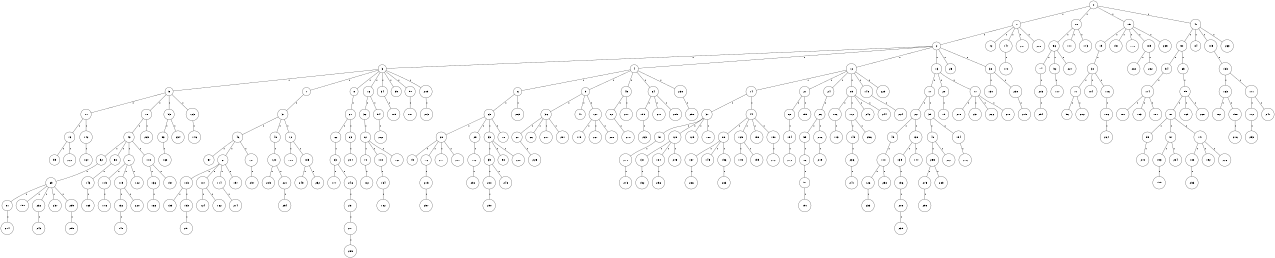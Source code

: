 graph G {
size="8.5,11;"
ratio = "expand;"
fixedsize="true;"
overlap="scale;"
node[shape=circle,width=.12,hight=.12,fontsize=12]
edge[fontsize=12]

0[label=" 0" color=black, pos="2.5929644,2.1052588!"];
1[label=" 1" color=black, pos="2.6419991,1.3906673!"];
2[label=" 2" color=black, pos="0.76543022,2.6755588!"];
3[label=" 3" color=black, pos="0.81594276,0.99562924!"];
4[label=" 4" color=black, pos="0.58068791,1.6218652!"];
5[label=" 5" color=black, pos="2.9159739,0.22969174!"];
6[label=" 6" color=black, pos="2.7480772,2.0389716!"];
7[label=" 7" color=black, pos="1.0792253,1.9898916!"];
8[label=" 8" color=black, pos="0.46849724,2.0742707!"];
9[label=" 9" color=black, pos="0.81973722,1.1813847!"];
10[label=" 10" color=black, pos="0.21196474,2.4334049!"];
11[label=" 11" color=black, pos="0.97522287,0.31649494!"];
12[label=" 12" color=black, pos="1.6153123,0.91588609!"];
13[label=" 13" color=black, pos="0.22659061,0.78743835!"];
14[label=" 14" color=black, pos="2.4795736,2.5940087!"];
15[label=" 15" color=black, pos="1.6818794,1.2309886!"];
16[label=" 16" color=black, pos="2.6790506,1.2608729!"];
17[label=" 17" color=black, pos="0.77019734,0.083955295!"];
18[label=" 18" color=black, pos="0.29920106,0.010069576!"];
19[label=" 19" color=black, pos="2.9463943,2.8303347!"];
20[label=" 20" color=black, pos="2.2649246,2.0929928!"];
21[label=" 21" color=black, pos="1.8917986,2.466183!"];
22[label=" 22" color=black, pos="1.7068411,0.93017115!"];
23[label=" 23" color=black, pos="0.64409192,2.539097!"];
24[label=" 24" color=black, pos="2.4664191,2.8219304!"];
25[label=" 25" color=black, pos="2.2422275,2.2187785!"];
26[label=" 26" color=black, pos="0.42324584,1.8158525!"];
27[label=" 27" color=black, pos="0.55541255,1.9313467!"];
28[label=" 28" color=black, pos="2.392408,0.31185245!"];
29[label=" 29" color=black, pos="2.9047707,2.6555789!"];
30[label=" 30" color=black, pos="2.8382271,2.0003322!"];
31[label=" 31" color=black, pos="2.7469098,0.8054616!"];
32[label=" 32" color=black, pos="0.33939917,1.4499452!"];
33[label=" 33" color=black, pos="0.53327767,0.1230552!"];
34[label=" 34" color=black, pos="1.8975718,2.3261636!"];
35[label=" 35" color=black, pos="1.5850949,0.2733215!"];
36[label=" 36" color=black, pos="0.28184978,1.2617096!"];
37[label=" 37" color=black, pos="1.3632094,0.7982322!"];
38[label=" 38" color=black, pos="1.5030385,0.6837556!"];
39[label=" 39" color=black, pos="1.3379936,1.4632772!"];
40[label=" 40" color=black, pos="0.11660918,0.25901945!"];
41[label=" 41" color=black, pos="2.5819462,1.6064104!"];
42[label=" 42" color=black, pos="2.3209823,0.93250221!"];
43[label=" 43" color=black, pos="2.1900843,2.8835801!"];
44[label=" 44" color=black, pos="1.7909977,2.6585545!"];
45[label=" 45" color=black, pos="2.0625782,2.3556436!"];
46[label=" 46" color=black, pos="2.2553511,2.8155651!"];
47[label=" 47" color=black, pos="1.5286164,0.2707375!"];
48[label=" 48" color=black, pos="2.1920648,1.2951125!"];
49[label=" 49" color=black, pos="1.9118316,0.25352883!"];
50[label=" 50" color=black, pos="1.8340968,0.13889115!"];
51[label=" 51" color=black, pos="1.3918547,2.4961151!"];
52[label=" 52" color=black, pos="1.167761,0.33705947!"];
53[label=" 53" color=black, pos="0.61145628,1.795956!"];
54[label=" 54" color=black, pos="0.7321023,0.46015206!"];
55[label=" 55" color=black, pos="0.89036346,1.9059443!"];
56[label=" 56" color=black, pos="1.2606465,0.85643916!"];
57[label=" 57" color=black, pos="1.1025796,1.405292!"];
58[label=" 58" color=black, pos="0.29599902,1.9608575!"];
59[label=" 59" color=black, pos="2.5666545,1.8707062!"];
60[label=" 60" color=black, pos="2.6116422,1.9647547!"];
61[label=" 61" color=black, pos="1.9004687,2.0899058!"];
62[label=" 62" color=black, pos="1.3722319,1.8932897!"];
63[label=" 63" color=black, pos="1.2809474,1.3450236!"];
64[label=" 64" color=black, pos="1.0002908,0.71407202!"];
65[label=" 65" color=black, pos="0.31143074,2.0395468!"];
66[label=" 66" color=black, pos="2.6635472,0.29528353!"];
67[label=" 67" color=black, pos="2.4573769,2.9646172!"];
68[label=" 68" color=black, pos="0.37375534,1.2921175!"];
69[label=" 69" color=black, pos="0.69008267,0.90679509!"];
70[label=" 70" color=black, pos="1.9320812,2.32491!"];
71[label=" 71" color=black, pos="1.5993189,1.7546225!"];
72[label=" 72" color=black, pos="0.87139632,0.70248016!"];
73[label=" 73" color=black, pos="1.5880586,2.7902568!"];
74[label=" 74" color=black, pos="2.7424313,2.4818074!"];
75[label=" 75" color=black, pos="1.25153,0.26882724!"];
76[label=" 76" color=black, pos="1.3757965,2.8995094!"];
77[label=" 77" color=black, pos="0.9429681,0.12819375!"];
78[label=" 78" color=black, pos="1.6063894,0.088077905!"];
79[label=" 79" color=black, pos="1.1230373,0.80531798!"];
80[label=" 80" color=black, pos="1.311395,0.17726063!"];
81[label=" 81" color=black, pos="0.24982512,0.15105938!"];
82[label=" 82" color=black, pos="2.0530578,2.1920646!"];
83[label=" 83" color=black, pos="1.0792914,0.92987324!"];
84[label=" 84" color=black, pos="1.0218366,1.5209671!"];
85[label=" 85" color=black, pos="2.6356872,2.839854!"];
86[label=" 86" color=black, pos="0.10226454,1.4477848!"];
87[label=" 87" color=black, pos="2.7706323,0.21973537!"];
88[label=" 88" color=black, pos="0.76090093,1.9814809!"];
89[label=" 89" color=black, pos="1.3645135,2.0029825!"];
90[label=" 90" color=black, pos="2.7654071,1.7221591!"];
91[label=" 91" color=black, pos="1.6559389,0.29978648!"];
92[label=" 92" color=black, pos="2.481415,1.6425802!"];
93[label=" 93" color=black, pos="0.4699144,0.35917879!"];
94[label=" 94" color=black, pos="1.4103661,2.7974807!"];
95[label=" 95" color=black, pos="2.0600664,2.2630258!"];
96[label=" 96" color=black, pos="1.4142121,1.8316934!"];
97[label=" 97" color=black, pos="0.37704705,1.1962968!"];
98[label=" 98" color=black, pos="0.02972292,1.9871527!"];
99[label=" 99" color=black, pos="0.57048828,2.3634373!"];
100[label=" 100" color=black, pos="0.10769279,2.1690055!"];
101[label=" 101" color=black, pos="1.4884518,1.1497861!"];
102[label=" 102" color=black, pos="2.3351479,2.0798163!"];
103[label=" 103" color=black, pos="2.964483,1.2161817!"];
104[label=" 104" color=black, pos="0.58734885,0.15742064!"];
105[label=" 105" color=black, pos="0.88255089,1.1068501!"];
106[label=" 106" color=black, pos="1.2721734,1.5979356!"];
107[label=" 107" color=black, pos="2.3809421,2.894565!"];
108[label=" 108" color=black, pos="2.9673905,0.066242045!"];
109[label=" 109" color=black, pos="0.59175484,1.3546602!"];
110[label=" 110" color=black, pos="2.163295,2.3221171!"];
111[label=" 111" color=black, pos="0.77731861,2.5064731!"];
112[label=" 112" color=black, pos="1.5861738,2.3290634!"];
113[label=" 113" color=black, pos="1.0176112,1.3809985!"];
114[label=" 114" color=black, pos="1.5299163,0.13244628!"];
115[label=" 115" color=black, pos="2.9403071,2.3994932!"];
116[label=" 116" color=black, pos="0.090581774,1.36354!"];
117[label=" 117" color=black, pos="0.68176341,0.60923937!"];
118[label=" 118" color=black, pos="1.1526766,1.9728365!"];
119[label=" 119" color=black, pos="0.46965521,1.2946627!"];
120[label=" 120" color=black, pos="0.14320328,2.5245537!"];
121[label=" 121" color=black, pos="1.0596395,1.4505991!"];
122[label=" 122" color=black, pos="1.8844863,2.5004141!"];
123[label=" 123" color=black, pos="0.61005661,1.732491!"];
124[label=" 124" color=black, pos="1.3656425,2.382975!"];
125[label=" 125" color=black, pos="1.8142311,2.8924644!"];
126[label=" 126" color=black, pos="2.9235708,1.896903!"];
127[label=" 127" color=black, pos="1.3446104,0.44905503!"];
128[label=" 128" color=black, pos="2.8152918,0.64862816!"];
129[label=" 129" color=black, pos="1.8791608,2.4644871!"];
130[label=" 130" color=black, pos="2.6822726,0.58844051!"];
131[label=" 131" color=black, pos="0.86480847,2.9929676!"];
132[label=" 132" color=black, pos="0.41696254,0.27785694!"];
133[label=" 133" color=black, pos="1.3681569,0.19810142!"];
134[label=" 134" color=black, pos="0.035622184,1.6849538!"];
135[label=" 135" color=black, pos="1.2865701,1.8680463!"];
136[label=" 136" color=black, pos="0.1076175,2.9767932!"];
137[label=" 137" color=black, pos="2.6159017,2.7504255!"];
138[label=" 138" color=black, pos="0.40618143,0.59050344!"];
139[label=" 139" color=black, pos="2.6597975,2.5014409!"];
140[label=" 140" color=black, pos="0.95941358,2.3079537!"];
141[label=" 141" color=black, pos="0.94961917,2.6192983!"];
142[label=" 142" color=black, pos="2.6010596,1.3654739!"];
143[label=" 143" color=black, pos="1.4382609,2.9894917!"];
144[label=" 144" color=black, pos="2.7501946,1.5326567!"];
145[label=" 145" color=black, pos="0.40756511,1.6642706!"];
146[label=" 146" color=black, pos="0.62194818,1.0847364!"];
147[label=" 147" color=black, pos="1.838245,2.3585058!"];
148[label=" 148" color=black, pos="2.3654752,1.1252291!"];
149[label=" 149" color=black, pos="2.1725147,0.30033569!"];
150[label=" 150" color=black, pos="2.0487794,2.661204!"];
151[label=" 151" color=black, pos="0.89932984,0.03291868!"];
152[label=" 152" color=black, pos="2.6169805,0.015620805!"];
153[label=" 153" color=black, pos="2.8486576,0.83829216!"];
154[label=" 154" color=black, pos="0.93466538,0.75235148!"];
155[label=" 155" color=black, pos="2.5092059,1.570569!"];
156[label=" 156" color=black, pos="0.77731679,2.1897754!"];
157[label=" 157" color=black, pos="1.4403255,2.7234058!"];
158[label=" 158" color=black, pos="1.1559207,1.9761453!"];
159[label=" 159" color=black, pos="2.0353054,0.70477506!"];
160[label=" 160" color=black, pos="1.5746394,1.6768316!"];
161[label=" 161" color=black, pos="0.40028724,2.8939027!"];
162[label=" 162" color=black, pos="0.43815234,1.107863!"];
163[label=" 163" color=black, pos="2.7571115,2.8220393!"];
164[label=" 164" color=black, pos="2.3742302,1.4842597!"];
165[label=" 165" color=black, pos="0.50192584,0.3036607!"];
166[label=" 166" color=black, pos="1.5922752,2.7130971!"];
167[label=" 167" color=black, pos="0.28886993,2.2798666!"];
168[label=" 168" color=black, pos="1.1382681,1.2868062!"];
169[label=" 169" color=black, pos="1.471822,2.8735079!"];
170[label=" 170" color=black, pos="1.8269632,2.8573326!"];
171[label=" 171" color=black, pos="0.65980304,0.11850287!"];
172[label=" 172" color=black, pos="1.6911866,2.848589!"];
173[label=" 173" color=black, pos="0.81042809,2.850959!"];
174[label=" 174" color=black, pos="1.4320556,0.030284021!"];
175[label=" 175" color=black, pos="2.9819284,2.5844349!"];
176[label=" 176" color=black, pos="2.2668489,2.6587518!"];
177[label=" 177" color=black, pos="1.05195,1.6486452!"];
178[label=" 178" color=black, pos="1.5136307,0.4629878!"];
179[label=" 179" color=black, pos="1.1853496,0.20746699!"];
180[label=" 180" color=black, pos="2.1842533,2.0696487!"];
181[label=" 181" color=black, pos="2.2083056,2.3973847!"];
182[label=" 182" color=black, pos="1.4846639,0.36128686!"];
183[label=" 183" color=black, pos="0.73781939,1.5867888!"];
184[label=" 184" color=black, pos="0.81696279,0.74333915!"];
185[label=" 185" color=black, pos="0.77780028,1.747826!"];
186[label=" 186" color=black, pos="1.8979621,2.4648647!"];
187[label=" 187" color=black, pos="2.7923045,0.95984798!"];
188[label=" 188" color=black, pos="0.72838768,1.9712391!"];
189[label=" 189" color=black, pos="1.9501045,1.5770546!"];
190[label=" 190" color=black, pos="1.7962926,1.9013607!"];
191[label=" 191" color=black, pos="2.8840632,2.5387802!"];
192[label=" 192" color=black, pos="0.73369007,0.56993879!"];
193[label=" 193" color=black, pos="0.67410371,0.80292133!"];
194[label=" 194" color=black, pos="0.5285786,2.6553775!"];
195[label=" 195" color=black, pos="0.94011777,2.2974409!"];
196[label=" 196" color=black, pos="1.6447222,1.6051988!"];
197[label=" 197" color=black, pos="1.6373038,0.029595093!"];
198[label=" 198" color=black, pos="2.1205948,1.9677083!"];
199[label=" 199" color=black, pos="2.4191053,1.705684!"];
200[label=" 200" color=black, pos="1.7886079,1.6642858!"];
201[label=" 201" color=black, pos="0.59338756,1.0347774!"];
202[label=" 202" color=black, pos="1.7349932,1.4428493!"];
203[label=" 203" color=black, pos="0.30538044,0.34361637!"];
204[label=" 204" color=black, pos="2.0089701,2.5449293!"];
205[label=" 205" color=black, pos="2.1310685,2.0798703!"];
206[label=" 206" color=black, pos="2.5054803,0.25632136!"];
207[label=" 207" color=black, pos="1.5540671,2.077381!"];
208[label=" 208" color=black, pos="0.2376281,2.8053866!"];
209[label=" 209" color=black, pos="2.2088739,1.9529818!"];
210[label=" 210" color=black, pos="1.5303189,1.6189779!"];
211[label=" 211" color=black, pos="1.1361212,1.785802!"];
212[label=" 212" color=black, pos="2.9114094,1.7913652!"];
213[label=" 213" color=black, pos="0.90525578,2.2941413!"];
214[label=" 214" color=black, pos="1.918814,2.3353216!"];
215[label=" 215" color=black, pos="2.512468,0.81555605!"];
216[label=" 216" color=black, pos="2.1543694,1.5811118!"];
217[label=" 217" color=black, pos="1.4611066,1.3071103!"];
218[label=" 218" color=black, pos="1.9299247,2.8271249!"];
219[label=" 219" color=black, pos="0.88868249,1.2111372!"];
220[label=" 220" color=black, pos="2.9436582,1.8425699!"];
221[label=" 221" color=black, pos="1.8737378,1.25965!"];
222[label=" 222" color=black, pos="2.6871739,0.26543288!"];
223[label=" 223" color=black, pos="1.0076743,0.94973796!"];
224[label=" 224" color=black, pos="2.7019316,1.5252869!"];
225[label=" 225" color=black, pos="0.064943317,1.1544637!"];
226[label=" 226" color=black, pos="0.75848535,1.0609139!"];
227[label=" 227" color=black, pos="2.5945154,1.4472598!"];
228[label=" 228" color=black, pos="1.2745534,0.38708765!"];
229[label=" 229" color=black, pos="2.4265409,2.940843!"];
230[label=" 230" color=black, pos="0.24170933,0.3133566!"];
231[label=" 231" color=black, pos="0.28726481,2.4114273!"];
232[label=" 232" color=black, pos="2.7939443,1.1522345!"];
233[label=" 233" color=black, pos="1.7691114,1.8537556!"];
234[label=" 234" color=black, pos="1.2882868,0.17476456!"];
235[label=" 235" color=black, pos="1.1867205,1.4209759!"];
236[label=" 236" color=black, pos="2.911854,2.6095651!"];
237[label=" 237" color=black, pos="0.45480117,0.4521096!"];
238[label=" 238" color=black, pos="0.75668399,0.94589413!"];
239[label=" 239" color=black, pos="1.0285608,1.0331452!"];
240[label=" 240" color=black, pos="1.2940356,0.68139268!"];
241[label=" 241" color=black, pos="1.4920779,1.5907437!"];
242[label=" 242" color=black, pos="2.4498178,2.6631669!"];
243[label=" 243" color=black, pos="2.3875326,1.0978122!"];
244[label=" 244" color=black, pos="2.8922062,2.6377815!"];
245[label=" 245" color=black, pos="2.2577855,2.0435179!"];
246[label=" 246" color=black, pos="0.85535726,0.058418249!"];
247[label=" 247" color=black, pos="2.3467334,2.7064231!"];
248[label=" 248" color=black, pos="0.27694309,2.7039161!"];
249[label=" 249" color=black, pos="2.9229641,0.54938565!"];
250[label=" 250" color=black, pos="1.0601681,0.0093201455!"];
251[label=" 251" color=black, pos="2.2966952,2.7470873!"];
252[label=" 252" color=black, pos="2.8145097,0.53590882!"];
253[label=" 253" color=black, pos="2.4747598,1.0867647!"];
254[label=" 254" color=black, pos="1.5688387,1.2140351!"];
255[label=" 255" color=black, pos="2.2367463,0.55634124!"];
256[label=" 256" color=black, pos="1.308274,0.28271039!"];
257[label=" 257" color=black, pos="1.5549171,2.6040198!"];
258[label=" 258" color=black, pos="0.044648543,0.062785825!"];
259[label=" 259" color=black, pos="1.7204724,2.5302452!"];
260[label=" 260" color=black, pos="2.1947418,2.6072773!"];
261[label=" 261" color=black, pos="1.6455807,1.9996187!"];
262[label=" 262" color=black, pos="1.8392249,0.12999165!"];
263[label=" 263" color=black, pos="1.1341119,1.5896606!"];
264[label=" 264" color=black, pos="0.94659019,1.6736239!"];
265[label=" 265" color=black, pos="2.7044671,2.1165924!"];
266[label=" 266" color=black, pos="2.8909837,0.090459368!"];
267[label=" 267" color=black, pos="2.9892514,0.14643823!"];
268[label=" 268" color=black, pos="2.6868586,2.8534948!"];
269[label=" 269" color=black, pos="1.4477576,1.5468588!"];
270[label=" 270" color=black, pos="0.066767206,1.3629537!"];
271[label=" 271" color=black, pos="1.3631834,2.643265!"];
272[label=" 272" color=black, pos="2.8249854,2.8112808!"];
273[label=" 273" color=black, pos="2.5945326,2.278568!"];
274[label=" 274" color=black, pos="2.1072515,0.096972475!"];
275[label=" 275" color=black, pos="1.989732,2.2804961!"];
276[label=" 276" color=black, pos="1.9971263,0.0090298979!"];
277[label=" 277" color=black, pos="2.9871043,0.73186627!"];
278[label=" 278" color=black, pos="1.2327392,2.2547507!"];
279[label=" 279" color=black, pos="0.047434291,0.90569612!"];
280[label=" 280" color=black, pos="0.21490456,2.4018721!"];
281[label=" 281" color=black, pos="0.64485023,2.2949536!"];
282[label=" 282" color=black, pos="0.049467438,1.8486046!"];
283[label=" 283" color=black, pos="1.6353367,1.7157899!"];
284[label=" 284" color=black, pos="2.2630916,2.0773468!"];
285[label=" 285" color=black, pos="1.2807086,2.3040674!"];
286[label=" 286" color=black, pos="0.90403303,1.1093703!"];
287[label=" 287" color=black, pos="1.4568337,2.823887!"];
288[label=" 288" color=black, pos="1.7320434,2.4811755!"];
289[label=" 289" color=black, pos="1.9061991,0.12899539!"];
290[label=" 290" color=black, pos="2.168055,2.9948659!"];
291[label=" 291" color=black, pos="2.1067007,0.43585477!"];
292[label=" 292" color=black, pos="0.43547569,1.6199882!"];
293[label=" 293" color=black, pos="1.3224146,1.229632!"];
294[label=" 294" color=black, pos="0.48287366,0.177915!"];
295[label=" 295" color=black, pos="0.35406877,1.6114457!"];
296[label=" 296" color=black, pos="0.22756099,2.4630058!"];
297[label=" 297" color=black, pos="0.86875017,0.089426593!"];
298[label=" 298" color=black, pos="2.5696012,1.840197!"];
299[label=" 299" color=black, pos="1.7949484,1.0460942!"];
0--1[label="1"]
0--10[label="1"]
0--15[label="1"]
0--41[label="1"]
1--2[label="1"]
1--42[label="1"]
1--147[label="1"]
1--201[label="1"]
1--288[label="1"]
2--3[label="1"]
2--4[label="1"]
2--12[label="1"]
2--13[label="1"]
2--25[label="1"]
2--38[label="1"]
3--5[label="1"]
3--7[label="1"]
3--8[label="1"]
3--16[label="1"]
3--34[label="1"]
3--59[label="1"]
3--90[label="1"]
3--209[label="1"]
4--6[label="1"]
4--9[label="1"]
4--45[label="1"]
4--64[label="1"]
4--238[label="1"]
5--11[label="1"]
5--18[label="1"]
5--53[label="1"]
5--123[label="1"]
6--23[label="1"]
6--265[label="1"]
7--31[label="1"]
8--27[label="1"]
9--36[label="1"]
9--47[label="1"]
9--127[label="1"]
10--56[label="1"]
10--111[label="1"]
10--173[label="1"]
11--73[label="1"]
11--142[label="1"]
12--14[label="1"]
12--21[label="1"]
12--24[label="1"]
12--89[label="1"]
12--148[label="1"]
12--229[label="1"]
13--17[label="1"]
13--20[label="1"]
13--77[label="1"]
14--37[label="1"]
14--44[label="1"]
15--19[label="1"]
15--151[label="1"]
15--178[label="1"]
15--189[label="1"]
15--235[label="1"]
16--32[label="1"]
16--94[label="1"]
17--22[label="1"]
17--35[label="1"]
18--43[label="1"]
18--269[label="1"]
19--30[label="1"]
20--79[label="1"]
21--68[label="1"]
21--155[label="1"]
22--49[label="1"]
22--138[label="1"]
23--28[label="1"]
23--29[label="1"]
23--33[label="1"]
23--78[label="1"]
24--26[label="1"]
26--55[label="1"]
26--206[label="1"]
27--62[label="1"]
27--63[label="1"]
28--75[label="1"]
28--76[label="1"]
28--277[label="1"]
28--287[label="1"]
29--102[label="1"]
30--71[label="1"]
30--104[label="1"]
30--116[label="1"]
31--46[label="1"]
31--48[label="1"]
31--72[label="1"]
32--61[label="1"]
33--39[label="1"]
33--98[label="1"]
33--228[label="1"]
34--109[label="1"]
35--40[label="1"]
35--194[label="1"]
36--60[label="1"]
36--66[label="1"]
36--207[label="1"]
36--281[label="1"]
37--51[label="1"]
37--128[label="1"]
37--129[label="1"]
37--180[label="1"]
38--130[label="1"]
38--230[label="1"]
39--200[label="1"]
39--248[label="1"]
40--255[label="1"]
40--261[label="1"]
41--50[label="1"]
41--84[label="1"]
41--105[label="1"]
41--263[label="1"]
43--52[label="1"]
43--58[label="1"]
43--80[label="1"]
43--118[label="1"]
44--88[label="1"]
44--125[label="1"]
44--158[label="1"]
44--190[label="1"]
45--82[label="1"]
45--217[label="1"]
46--57[label="1"]
46--67[label="1"]
46--121[label="1"]
48--120[label="1"]
49--110[label="1"]
50--54[label="1"]
50--65[label="1"]
51--210[label="1"]
52--69[label="1"]
53--93[label="1"]
53--234[label="1"]
54--174[label="1"]
55--86[label="1"]
56--74[label="1"]
56--92[label="1"]
56--227[label="1"]
58--143[label="1"]
60--225[label="1"]
61--70[label="1"]
61--100[label="1"]
61--160[label="1"]
62--83[label="1"]
63--204[label="1"]
64--159[label="1"]
64--211[label="1"]
64--285[label="1"]
65--85[label="1"]
67--103[label="1"]
67--107[label="1"]
67--114[label="1"]
67--197[label="1"]
68--154[label="1"]
69--81[label="1"]
69--150[label="1"]
69--232[label="1"]
69--237[label="1"]
69--259[label="1"]
70--161[label="1"]
71--96[label="1"]
71--202[label="1"]
72--108[label="1"]
72--185[label="1"]
73--99[label="1"]
73--222[label="1"]
74--203[label="1"]
76--215[label="1"]
77--218[label="1"]
77--231[label="1"]
77--266[label="1"]
77--278[label="1"]
80--115[label="1"]
80--119[label="1"]
80--122[label="1"]
81--274[label="1"]
82--270[label="1"]
83--177[label="1"]
83--246[label="1"]
85--87[label="1"]
85--169[label="1"]
85--268[label="1"]
86--91[label="1"]
87--95[label="1"]
87--97[label="1"]
87--141[label="1"]
88--137[label="1"]
88--145[label="1"]
88--156[label="1"]
89--106[label="1"]
89--112[label="1"]
89--242[label="1"]
89--244[label="1"]
90--101[label="1"]
91--191[label="1"]
92--117[label="1"]
93--168[label="1"]
94--262[label="1"]
95--240[label="1"]
97--193[label="1"]
97--284[label="1"]
100--134[label="1"]
102--292[label="1"]
103--135[label="1"]
103--153[label="1"]
105--133[label="1"]
106--113[label="1"]
107--124[label="1"]
107--162[label="1"]
110--126[label="1"]
110--258[label="1"]
112--149[label="1"]
112--256[label="1"]
114--214[label="1"]
115--176[label="1"]
116--186[label="1"]
118--136[label="1"]
118--157[label="1"]
119--132[label="1"]
119--220[label="1"]
120--205[label="1"]
120--221[label="1"]
121--297[label="1"]
123--146[label="1"]
125--175[label="1"]
125--199[label="1"]
126--233[label="1"]
127--179[label="1"]
127--267[label="1"]
127--280[label="1"]
128--131[label="1"]
128--184[label="1"]
128--245[label="1"]
131--152[label="1"]
132--140[label="1"]
133--163[label="1"]
133--171[label="1"]
134--182[label="1"]
136--166[label="1"]
137--286[label="1"]
138--139[label="1"]
138--144[label="1"]
139--196[label="1"]
141--188[label="1"]
141--192[label="1"]
141--226[label="1"]
142--164[label="1"]
143--165[label="1"]
147--170[label="1"]
148--224[label="1"]
149--236[label="1"]
153--291[label="1"]
154--212[label="1"]
156--283[label="1"]
159--223[label="1"]
163--167[label="1"]
163--198[label="1"]
171--172[label="1"]
171--247[label="1"]
172--253[label="1"]
174--181[label="1"]
174--183[label="1"]
174--187[label="1"]
184--296[label="1"]
185--249[label="1"]
185--252[label="1"]
186--264[label="1"]
188--293[label="1"]
189--260[label="1"]
189--282[label="1"]
190--272[label="1"]
193--195[label="1"]
194--276[label="1"]
196--208[label="1"]
198--216[label="1"]
200--290[label="1"]
203--294[label="1"]
206--219[label="1"]
208--239[label="1"]
209--213[label="1"]
210--273[label="1"]
215--257[label="1"]
221--254[label="1"]
230--279[label="1"]
232--243[label="1"]
236--241[label="1"]
238--250[label="1"]
246--251[label="1"]
251--271[label="1"]
255--275[label="1"]
255--289[label="1"]
259--295[label="1"]
271--299[label="1"]
275--298[label="1"]

}
